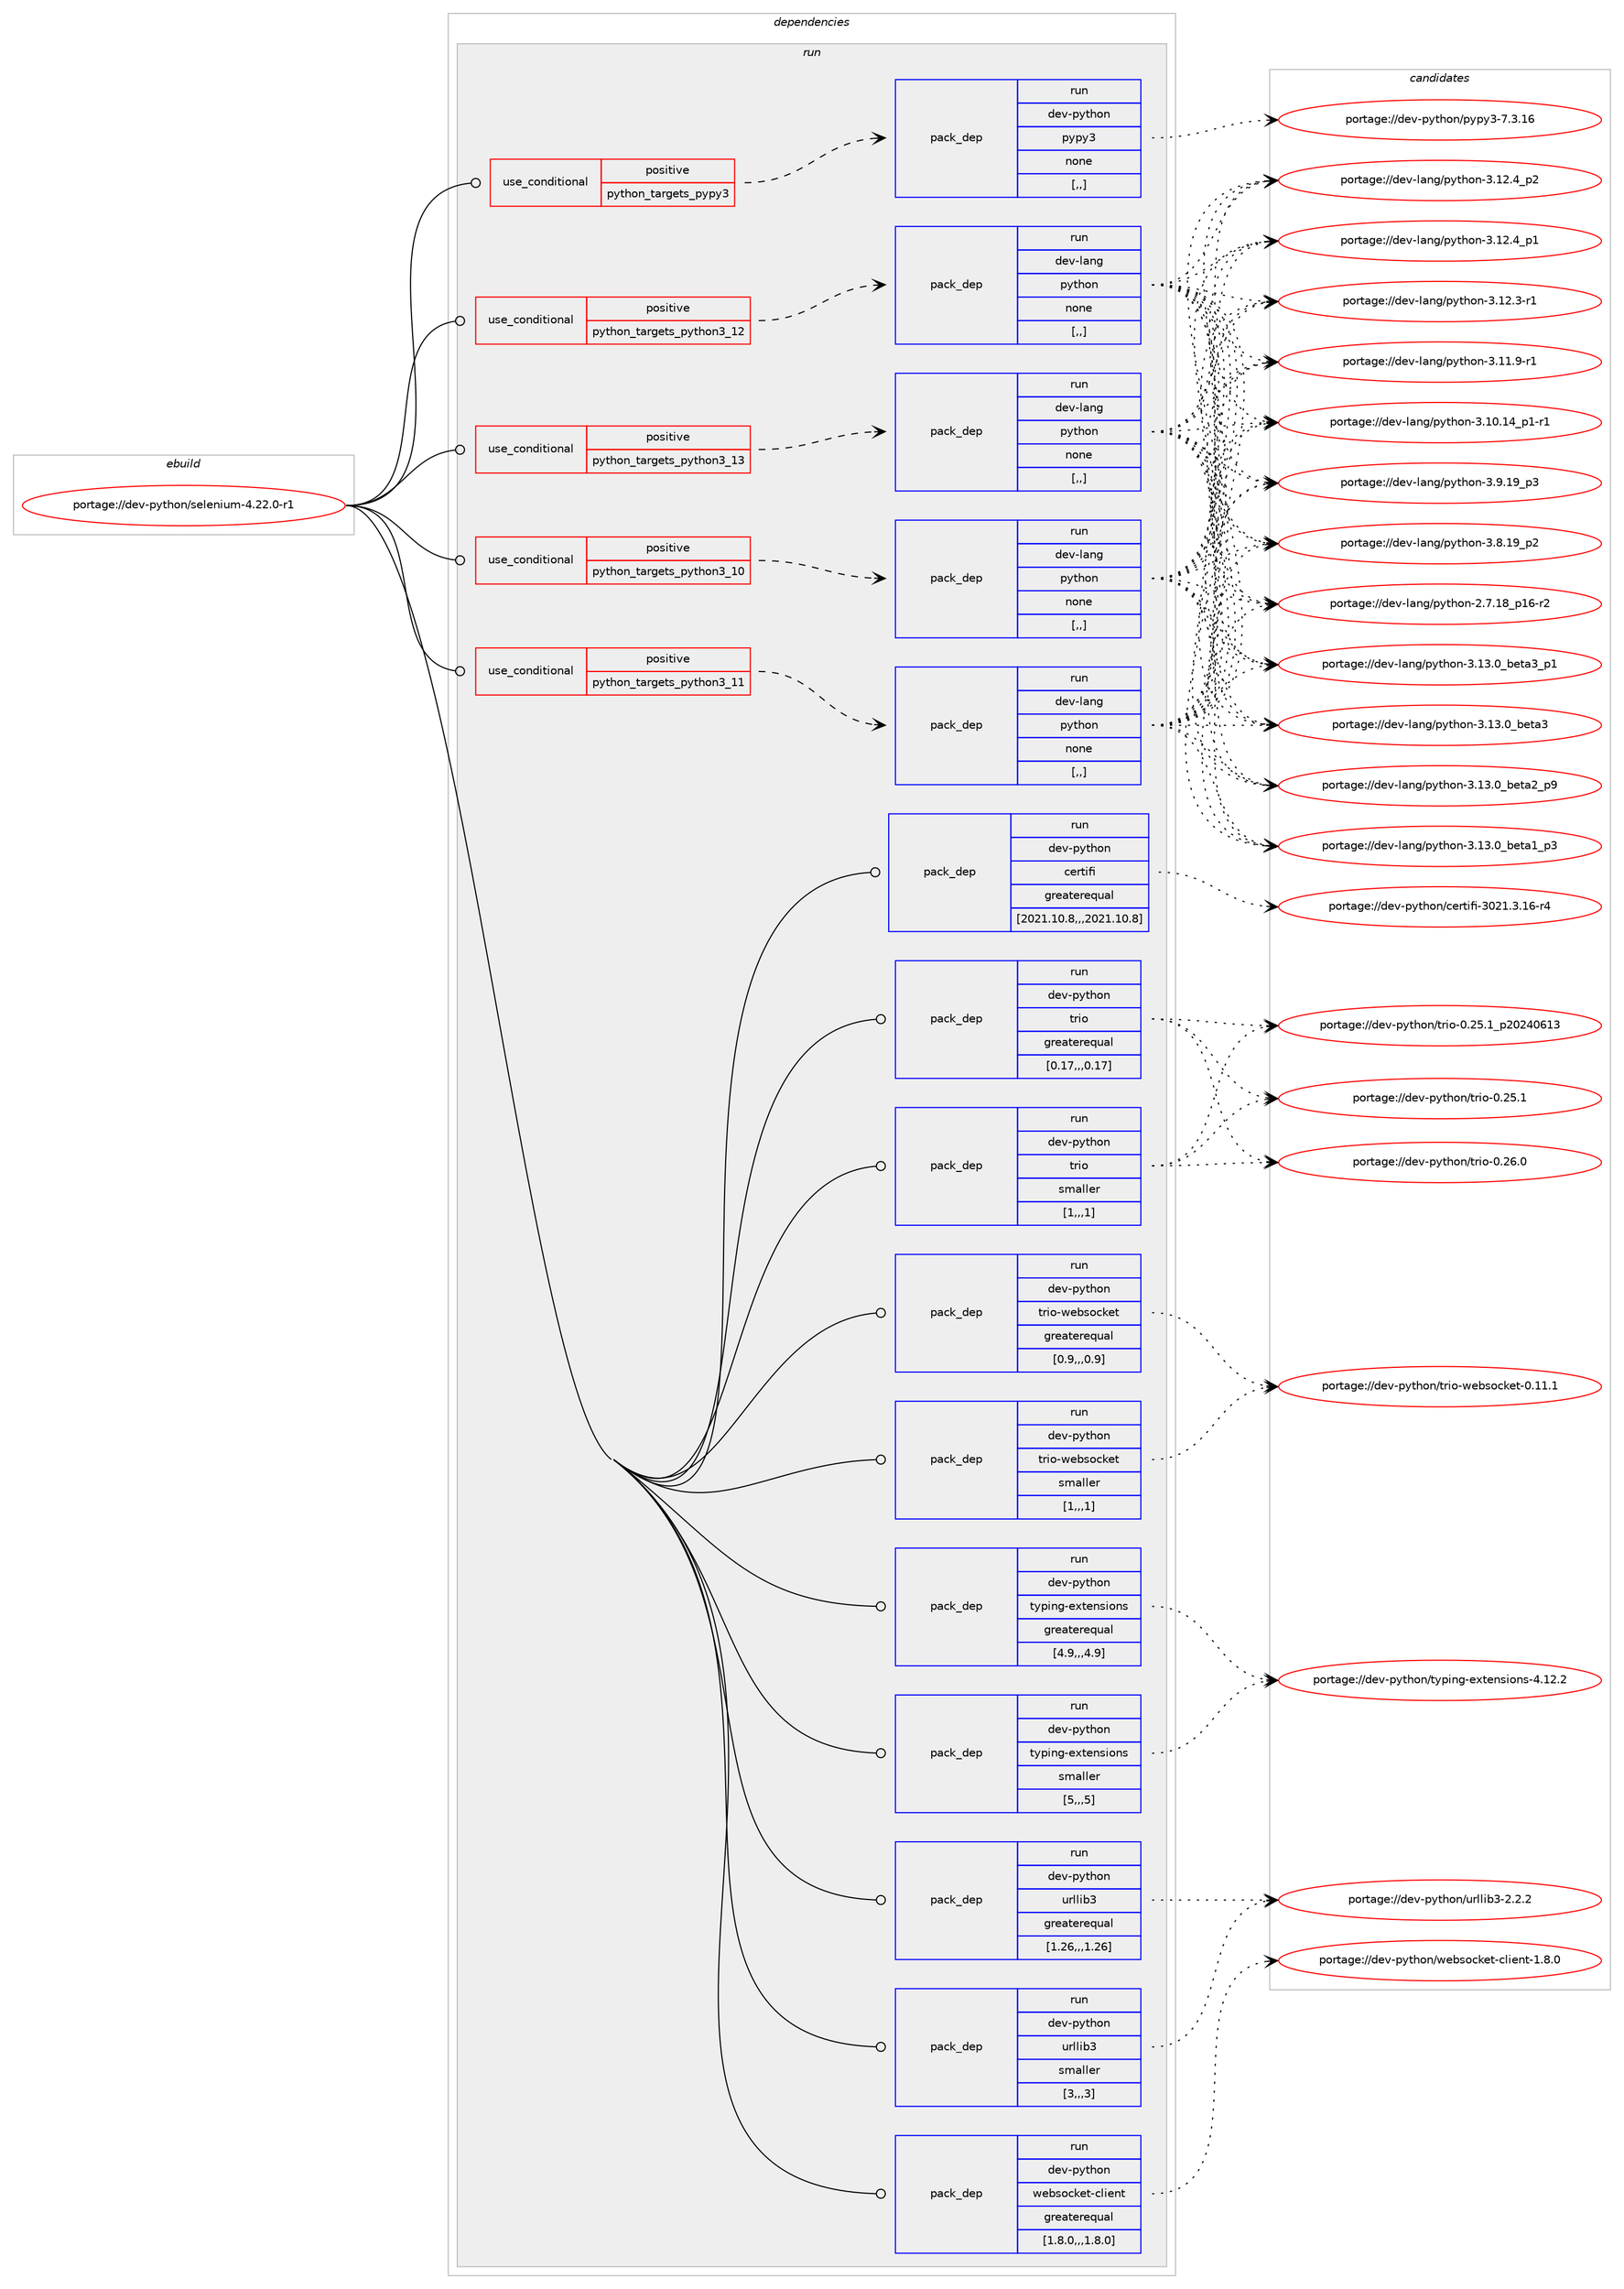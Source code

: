 digraph prolog {

# *************
# Graph options
# *************

newrank=true;
concentrate=true;
compound=true;
graph [rankdir=LR,fontname=Helvetica,fontsize=10,ranksep=1.5];#, ranksep=2.5, nodesep=0.2];
edge  [arrowhead=vee];
node  [fontname=Helvetica,fontsize=10];

# **********
# The ebuild
# **********

subgraph cluster_leftcol {
color=gray;
rank=same;
label=<<i>ebuild</i>>;
id [label="portage://dev-python/selenium-4.22.0-r1", color=red, width=4, href="../dev-python/selenium-4.22.0-r1.svg"];
}

# ****************
# The dependencies
# ****************

subgraph cluster_midcol {
color=gray;
label=<<i>dependencies</i>>;
subgraph cluster_compile {
fillcolor="#eeeeee";
style=filled;
label=<<i>compile</i>>;
}
subgraph cluster_compileandrun {
fillcolor="#eeeeee";
style=filled;
label=<<i>compile and run</i>>;
}
subgraph cluster_run {
fillcolor="#eeeeee";
style=filled;
label=<<i>run</i>>;
subgraph cond38967 {
dependency161653 [label=<<TABLE BORDER="0" CELLBORDER="1" CELLSPACING="0" CELLPADDING="4"><TR><TD ROWSPAN="3" CELLPADDING="10">use_conditional</TD></TR><TR><TD>positive</TD></TR><TR><TD>python_targets_pypy3</TD></TR></TABLE>>, shape=none, color=red];
subgraph pack121426 {
dependency161654 [label=<<TABLE BORDER="0" CELLBORDER="1" CELLSPACING="0" CELLPADDING="4" WIDTH="220"><TR><TD ROWSPAN="6" CELLPADDING="30">pack_dep</TD></TR><TR><TD WIDTH="110">run</TD></TR><TR><TD>dev-python</TD></TR><TR><TD>pypy3</TD></TR><TR><TD>none</TD></TR><TR><TD>[,,]</TD></TR></TABLE>>, shape=none, color=blue];
}
dependency161653:e -> dependency161654:w [weight=20,style="dashed",arrowhead="vee"];
}
id:e -> dependency161653:w [weight=20,style="solid",arrowhead="odot"];
subgraph cond38968 {
dependency161655 [label=<<TABLE BORDER="0" CELLBORDER="1" CELLSPACING="0" CELLPADDING="4"><TR><TD ROWSPAN="3" CELLPADDING="10">use_conditional</TD></TR><TR><TD>positive</TD></TR><TR><TD>python_targets_python3_10</TD></TR></TABLE>>, shape=none, color=red];
subgraph pack121427 {
dependency161656 [label=<<TABLE BORDER="0" CELLBORDER="1" CELLSPACING="0" CELLPADDING="4" WIDTH="220"><TR><TD ROWSPAN="6" CELLPADDING="30">pack_dep</TD></TR><TR><TD WIDTH="110">run</TD></TR><TR><TD>dev-lang</TD></TR><TR><TD>python</TD></TR><TR><TD>none</TD></TR><TR><TD>[,,]</TD></TR></TABLE>>, shape=none, color=blue];
}
dependency161655:e -> dependency161656:w [weight=20,style="dashed",arrowhead="vee"];
}
id:e -> dependency161655:w [weight=20,style="solid",arrowhead="odot"];
subgraph cond38969 {
dependency161657 [label=<<TABLE BORDER="0" CELLBORDER="1" CELLSPACING="0" CELLPADDING="4"><TR><TD ROWSPAN="3" CELLPADDING="10">use_conditional</TD></TR><TR><TD>positive</TD></TR><TR><TD>python_targets_python3_11</TD></TR></TABLE>>, shape=none, color=red];
subgraph pack121428 {
dependency161658 [label=<<TABLE BORDER="0" CELLBORDER="1" CELLSPACING="0" CELLPADDING="4" WIDTH="220"><TR><TD ROWSPAN="6" CELLPADDING="30">pack_dep</TD></TR><TR><TD WIDTH="110">run</TD></TR><TR><TD>dev-lang</TD></TR><TR><TD>python</TD></TR><TR><TD>none</TD></TR><TR><TD>[,,]</TD></TR></TABLE>>, shape=none, color=blue];
}
dependency161657:e -> dependency161658:w [weight=20,style="dashed",arrowhead="vee"];
}
id:e -> dependency161657:w [weight=20,style="solid",arrowhead="odot"];
subgraph cond38970 {
dependency161659 [label=<<TABLE BORDER="0" CELLBORDER="1" CELLSPACING="0" CELLPADDING="4"><TR><TD ROWSPAN="3" CELLPADDING="10">use_conditional</TD></TR><TR><TD>positive</TD></TR><TR><TD>python_targets_python3_12</TD></TR></TABLE>>, shape=none, color=red];
subgraph pack121429 {
dependency161660 [label=<<TABLE BORDER="0" CELLBORDER="1" CELLSPACING="0" CELLPADDING="4" WIDTH="220"><TR><TD ROWSPAN="6" CELLPADDING="30">pack_dep</TD></TR><TR><TD WIDTH="110">run</TD></TR><TR><TD>dev-lang</TD></TR><TR><TD>python</TD></TR><TR><TD>none</TD></TR><TR><TD>[,,]</TD></TR></TABLE>>, shape=none, color=blue];
}
dependency161659:e -> dependency161660:w [weight=20,style="dashed",arrowhead="vee"];
}
id:e -> dependency161659:w [weight=20,style="solid",arrowhead="odot"];
subgraph cond38971 {
dependency161661 [label=<<TABLE BORDER="0" CELLBORDER="1" CELLSPACING="0" CELLPADDING="4"><TR><TD ROWSPAN="3" CELLPADDING="10">use_conditional</TD></TR><TR><TD>positive</TD></TR><TR><TD>python_targets_python3_13</TD></TR></TABLE>>, shape=none, color=red];
subgraph pack121430 {
dependency161662 [label=<<TABLE BORDER="0" CELLBORDER="1" CELLSPACING="0" CELLPADDING="4" WIDTH="220"><TR><TD ROWSPAN="6" CELLPADDING="30">pack_dep</TD></TR><TR><TD WIDTH="110">run</TD></TR><TR><TD>dev-lang</TD></TR><TR><TD>python</TD></TR><TR><TD>none</TD></TR><TR><TD>[,,]</TD></TR></TABLE>>, shape=none, color=blue];
}
dependency161661:e -> dependency161662:w [weight=20,style="dashed",arrowhead="vee"];
}
id:e -> dependency161661:w [weight=20,style="solid",arrowhead="odot"];
subgraph pack121431 {
dependency161663 [label=<<TABLE BORDER="0" CELLBORDER="1" CELLSPACING="0" CELLPADDING="4" WIDTH="220"><TR><TD ROWSPAN="6" CELLPADDING="30">pack_dep</TD></TR><TR><TD WIDTH="110">run</TD></TR><TR><TD>dev-python</TD></TR><TR><TD>certifi</TD></TR><TR><TD>greaterequal</TD></TR><TR><TD>[2021.10.8,,,2021.10.8]</TD></TR></TABLE>>, shape=none, color=blue];
}
id:e -> dependency161663:w [weight=20,style="solid",arrowhead="odot"];
subgraph pack121432 {
dependency161664 [label=<<TABLE BORDER="0" CELLBORDER="1" CELLSPACING="0" CELLPADDING="4" WIDTH="220"><TR><TD ROWSPAN="6" CELLPADDING="30">pack_dep</TD></TR><TR><TD WIDTH="110">run</TD></TR><TR><TD>dev-python</TD></TR><TR><TD>trio</TD></TR><TR><TD>greaterequal</TD></TR><TR><TD>[0.17,,,0.17]</TD></TR></TABLE>>, shape=none, color=blue];
}
id:e -> dependency161664:w [weight=20,style="solid",arrowhead="odot"];
subgraph pack121433 {
dependency161665 [label=<<TABLE BORDER="0" CELLBORDER="1" CELLSPACING="0" CELLPADDING="4" WIDTH="220"><TR><TD ROWSPAN="6" CELLPADDING="30">pack_dep</TD></TR><TR><TD WIDTH="110">run</TD></TR><TR><TD>dev-python</TD></TR><TR><TD>trio</TD></TR><TR><TD>smaller</TD></TR><TR><TD>[1,,,1]</TD></TR></TABLE>>, shape=none, color=blue];
}
id:e -> dependency161665:w [weight=20,style="solid",arrowhead="odot"];
subgraph pack121434 {
dependency161666 [label=<<TABLE BORDER="0" CELLBORDER="1" CELLSPACING="0" CELLPADDING="4" WIDTH="220"><TR><TD ROWSPAN="6" CELLPADDING="30">pack_dep</TD></TR><TR><TD WIDTH="110">run</TD></TR><TR><TD>dev-python</TD></TR><TR><TD>trio-websocket</TD></TR><TR><TD>greaterequal</TD></TR><TR><TD>[0.9,,,0.9]</TD></TR></TABLE>>, shape=none, color=blue];
}
id:e -> dependency161666:w [weight=20,style="solid",arrowhead="odot"];
subgraph pack121435 {
dependency161667 [label=<<TABLE BORDER="0" CELLBORDER="1" CELLSPACING="0" CELLPADDING="4" WIDTH="220"><TR><TD ROWSPAN="6" CELLPADDING="30">pack_dep</TD></TR><TR><TD WIDTH="110">run</TD></TR><TR><TD>dev-python</TD></TR><TR><TD>trio-websocket</TD></TR><TR><TD>smaller</TD></TR><TR><TD>[1,,,1]</TD></TR></TABLE>>, shape=none, color=blue];
}
id:e -> dependency161667:w [weight=20,style="solid",arrowhead="odot"];
subgraph pack121436 {
dependency161668 [label=<<TABLE BORDER="0" CELLBORDER="1" CELLSPACING="0" CELLPADDING="4" WIDTH="220"><TR><TD ROWSPAN="6" CELLPADDING="30">pack_dep</TD></TR><TR><TD WIDTH="110">run</TD></TR><TR><TD>dev-python</TD></TR><TR><TD>typing-extensions</TD></TR><TR><TD>greaterequal</TD></TR><TR><TD>[4.9,,,4.9]</TD></TR></TABLE>>, shape=none, color=blue];
}
id:e -> dependency161668:w [weight=20,style="solid",arrowhead="odot"];
subgraph pack121437 {
dependency161669 [label=<<TABLE BORDER="0" CELLBORDER="1" CELLSPACING="0" CELLPADDING="4" WIDTH="220"><TR><TD ROWSPAN="6" CELLPADDING="30">pack_dep</TD></TR><TR><TD WIDTH="110">run</TD></TR><TR><TD>dev-python</TD></TR><TR><TD>typing-extensions</TD></TR><TR><TD>smaller</TD></TR><TR><TD>[5,,,5]</TD></TR></TABLE>>, shape=none, color=blue];
}
id:e -> dependency161669:w [weight=20,style="solid",arrowhead="odot"];
subgraph pack121438 {
dependency161670 [label=<<TABLE BORDER="0" CELLBORDER="1" CELLSPACING="0" CELLPADDING="4" WIDTH="220"><TR><TD ROWSPAN="6" CELLPADDING="30">pack_dep</TD></TR><TR><TD WIDTH="110">run</TD></TR><TR><TD>dev-python</TD></TR><TR><TD>urllib3</TD></TR><TR><TD>greaterequal</TD></TR><TR><TD>[1.26,,,1.26]</TD></TR></TABLE>>, shape=none, color=blue];
}
id:e -> dependency161670:w [weight=20,style="solid",arrowhead="odot"];
subgraph pack121439 {
dependency161671 [label=<<TABLE BORDER="0" CELLBORDER="1" CELLSPACING="0" CELLPADDING="4" WIDTH="220"><TR><TD ROWSPAN="6" CELLPADDING="30">pack_dep</TD></TR><TR><TD WIDTH="110">run</TD></TR><TR><TD>dev-python</TD></TR><TR><TD>urllib3</TD></TR><TR><TD>smaller</TD></TR><TR><TD>[3,,,3]</TD></TR></TABLE>>, shape=none, color=blue];
}
id:e -> dependency161671:w [weight=20,style="solid",arrowhead="odot"];
subgraph pack121440 {
dependency161672 [label=<<TABLE BORDER="0" CELLBORDER="1" CELLSPACING="0" CELLPADDING="4" WIDTH="220"><TR><TD ROWSPAN="6" CELLPADDING="30">pack_dep</TD></TR><TR><TD WIDTH="110">run</TD></TR><TR><TD>dev-python</TD></TR><TR><TD>websocket-client</TD></TR><TR><TD>greaterequal</TD></TR><TR><TD>[1.8.0,,,1.8.0]</TD></TR></TABLE>>, shape=none, color=blue];
}
id:e -> dependency161672:w [weight=20,style="solid",arrowhead="odot"];
}
}

# **************
# The candidates
# **************

subgraph cluster_choices {
rank=same;
color=gray;
label=<<i>candidates</i>>;

subgraph choice121426 {
color=black;
nodesep=1;
choice10010111845112121116104111110471121211121215145554651464954 [label="portage://dev-python/pypy3-7.3.16", color=red, width=4,href="../dev-python/pypy3-7.3.16.svg"];
dependency161654:e -> choice10010111845112121116104111110471121211121215145554651464954:w [style=dotted,weight="100"];
}
subgraph choice121427 {
color=black;
nodesep=1;
choice10010111845108971101034711212111610411111045514649514648959810111697519511249 [label="portage://dev-lang/python-3.13.0_beta3_p1", color=red, width=4,href="../dev-lang/python-3.13.0_beta3_p1.svg"];
choice1001011184510897110103471121211161041111104551464951464895981011169751 [label="portage://dev-lang/python-3.13.0_beta3", color=red, width=4,href="../dev-lang/python-3.13.0_beta3.svg"];
choice10010111845108971101034711212111610411111045514649514648959810111697509511257 [label="portage://dev-lang/python-3.13.0_beta2_p9", color=red, width=4,href="../dev-lang/python-3.13.0_beta2_p9.svg"];
choice10010111845108971101034711212111610411111045514649514648959810111697499511251 [label="portage://dev-lang/python-3.13.0_beta1_p3", color=red, width=4,href="../dev-lang/python-3.13.0_beta1_p3.svg"];
choice100101118451089711010347112121116104111110455146495046529511250 [label="portage://dev-lang/python-3.12.4_p2", color=red, width=4,href="../dev-lang/python-3.12.4_p2.svg"];
choice100101118451089711010347112121116104111110455146495046529511249 [label="portage://dev-lang/python-3.12.4_p1", color=red, width=4,href="../dev-lang/python-3.12.4_p1.svg"];
choice100101118451089711010347112121116104111110455146495046514511449 [label="portage://dev-lang/python-3.12.3-r1", color=red, width=4,href="../dev-lang/python-3.12.3-r1.svg"];
choice100101118451089711010347112121116104111110455146494946574511449 [label="portage://dev-lang/python-3.11.9-r1", color=red, width=4,href="../dev-lang/python-3.11.9-r1.svg"];
choice100101118451089711010347112121116104111110455146494846495295112494511449 [label="portage://dev-lang/python-3.10.14_p1-r1", color=red, width=4,href="../dev-lang/python-3.10.14_p1-r1.svg"];
choice100101118451089711010347112121116104111110455146574649579511251 [label="portage://dev-lang/python-3.9.19_p3", color=red, width=4,href="../dev-lang/python-3.9.19_p3.svg"];
choice100101118451089711010347112121116104111110455146564649579511250 [label="portage://dev-lang/python-3.8.19_p2", color=red, width=4,href="../dev-lang/python-3.8.19_p2.svg"];
choice100101118451089711010347112121116104111110455046554649569511249544511450 [label="portage://dev-lang/python-2.7.18_p16-r2", color=red, width=4,href="../dev-lang/python-2.7.18_p16-r2.svg"];
dependency161656:e -> choice10010111845108971101034711212111610411111045514649514648959810111697519511249:w [style=dotted,weight="100"];
dependency161656:e -> choice1001011184510897110103471121211161041111104551464951464895981011169751:w [style=dotted,weight="100"];
dependency161656:e -> choice10010111845108971101034711212111610411111045514649514648959810111697509511257:w [style=dotted,weight="100"];
dependency161656:e -> choice10010111845108971101034711212111610411111045514649514648959810111697499511251:w [style=dotted,weight="100"];
dependency161656:e -> choice100101118451089711010347112121116104111110455146495046529511250:w [style=dotted,weight="100"];
dependency161656:e -> choice100101118451089711010347112121116104111110455146495046529511249:w [style=dotted,weight="100"];
dependency161656:e -> choice100101118451089711010347112121116104111110455146495046514511449:w [style=dotted,weight="100"];
dependency161656:e -> choice100101118451089711010347112121116104111110455146494946574511449:w [style=dotted,weight="100"];
dependency161656:e -> choice100101118451089711010347112121116104111110455146494846495295112494511449:w [style=dotted,weight="100"];
dependency161656:e -> choice100101118451089711010347112121116104111110455146574649579511251:w [style=dotted,weight="100"];
dependency161656:e -> choice100101118451089711010347112121116104111110455146564649579511250:w [style=dotted,weight="100"];
dependency161656:e -> choice100101118451089711010347112121116104111110455046554649569511249544511450:w [style=dotted,weight="100"];
}
subgraph choice121428 {
color=black;
nodesep=1;
choice10010111845108971101034711212111610411111045514649514648959810111697519511249 [label="portage://dev-lang/python-3.13.0_beta3_p1", color=red, width=4,href="../dev-lang/python-3.13.0_beta3_p1.svg"];
choice1001011184510897110103471121211161041111104551464951464895981011169751 [label="portage://dev-lang/python-3.13.0_beta3", color=red, width=4,href="../dev-lang/python-3.13.0_beta3.svg"];
choice10010111845108971101034711212111610411111045514649514648959810111697509511257 [label="portage://dev-lang/python-3.13.0_beta2_p9", color=red, width=4,href="../dev-lang/python-3.13.0_beta2_p9.svg"];
choice10010111845108971101034711212111610411111045514649514648959810111697499511251 [label="portage://dev-lang/python-3.13.0_beta1_p3", color=red, width=4,href="../dev-lang/python-3.13.0_beta1_p3.svg"];
choice100101118451089711010347112121116104111110455146495046529511250 [label="portage://dev-lang/python-3.12.4_p2", color=red, width=4,href="../dev-lang/python-3.12.4_p2.svg"];
choice100101118451089711010347112121116104111110455146495046529511249 [label="portage://dev-lang/python-3.12.4_p1", color=red, width=4,href="../dev-lang/python-3.12.4_p1.svg"];
choice100101118451089711010347112121116104111110455146495046514511449 [label="portage://dev-lang/python-3.12.3-r1", color=red, width=4,href="../dev-lang/python-3.12.3-r1.svg"];
choice100101118451089711010347112121116104111110455146494946574511449 [label="portage://dev-lang/python-3.11.9-r1", color=red, width=4,href="../dev-lang/python-3.11.9-r1.svg"];
choice100101118451089711010347112121116104111110455146494846495295112494511449 [label="portage://dev-lang/python-3.10.14_p1-r1", color=red, width=4,href="../dev-lang/python-3.10.14_p1-r1.svg"];
choice100101118451089711010347112121116104111110455146574649579511251 [label="portage://dev-lang/python-3.9.19_p3", color=red, width=4,href="../dev-lang/python-3.9.19_p3.svg"];
choice100101118451089711010347112121116104111110455146564649579511250 [label="portage://dev-lang/python-3.8.19_p2", color=red, width=4,href="../dev-lang/python-3.8.19_p2.svg"];
choice100101118451089711010347112121116104111110455046554649569511249544511450 [label="portage://dev-lang/python-2.7.18_p16-r2", color=red, width=4,href="../dev-lang/python-2.7.18_p16-r2.svg"];
dependency161658:e -> choice10010111845108971101034711212111610411111045514649514648959810111697519511249:w [style=dotted,weight="100"];
dependency161658:e -> choice1001011184510897110103471121211161041111104551464951464895981011169751:w [style=dotted,weight="100"];
dependency161658:e -> choice10010111845108971101034711212111610411111045514649514648959810111697509511257:w [style=dotted,weight="100"];
dependency161658:e -> choice10010111845108971101034711212111610411111045514649514648959810111697499511251:w [style=dotted,weight="100"];
dependency161658:e -> choice100101118451089711010347112121116104111110455146495046529511250:w [style=dotted,weight="100"];
dependency161658:e -> choice100101118451089711010347112121116104111110455146495046529511249:w [style=dotted,weight="100"];
dependency161658:e -> choice100101118451089711010347112121116104111110455146495046514511449:w [style=dotted,weight="100"];
dependency161658:e -> choice100101118451089711010347112121116104111110455146494946574511449:w [style=dotted,weight="100"];
dependency161658:e -> choice100101118451089711010347112121116104111110455146494846495295112494511449:w [style=dotted,weight="100"];
dependency161658:e -> choice100101118451089711010347112121116104111110455146574649579511251:w [style=dotted,weight="100"];
dependency161658:e -> choice100101118451089711010347112121116104111110455146564649579511250:w [style=dotted,weight="100"];
dependency161658:e -> choice100101118451089711010347112121116104111110455046554649569511249544511450:w [style=dotted,weight="100"];
}
subgraph choice121429 {
color=black;
nodesep=1;
choice10010111845108971101034711212111610411111045514649514648959810111697519511249 [label="portage://dev-lang/python-3.13.0_beta3_p1", color=red, width=4,href="../dev-lang/python-3.13.0_beta3_p1.svg"];
choice1001011184510897110103471121211161041111104551464951464895981011169751 [label="portage://dev-lang/python-3.13.0_beta3", color=red, width=4,href="../dev-lang/python-3.13.0_beta3.svg"];
choice10010111845108971101034711212111610411111045514649514648959810111697509511257 [label="portage://dev-lang/python-3.13.0_beta2_p9", color=red, width=4,href="../dev-lang/python-3.13.0_beta2_p9.svg"];
choice10010111845108971101034711212111610411111045514649514648959810111697499511251 [label="portage://dev-lang/python-3.13.0_beta1_p3", color=red, width=4,href="../dev-lang/python-3.13.0_beta1_p3.svg"];
choice100101118451089711010347112121116104111110455146495046529511250 [label="portage://dev-lang/python-3.12.4_p2", color=red, width=4,href="../dev-lang/python-3.12.4_p2.svg"];
choice100101118451089711010347112121116104111110455146495046529511249 [label="portage://dev-lang/python-3.12.4_p1", color=red, width=4,href="../dev-lang/python-3.12.4_p1.svg"];
choice100101118451089711010347112121116104111110455146495046514511449 [label="portage://dev-lang/python-3.12.3-r1", color=red, width=4,href="../dev-lang/python-3.12.3-r1.svg"];
choice100101118451089711010347112121116104111110455146494946574511449 [label="portage://dev-lang/python-3.11.9-r1", color=red, width=4,href="../dev-lang/python-3.11.9-r1.svg"];
choice100101118451089711010347112121116104111110455146494846495295112494511449 [label="portage://dev-lang/python-3.10.14_p1-r1", color=red, width=4,href="../dev-lang/python-3.10.14_p1-r1.svg"];
choice100101118451089711010347112121116104111110455146574649579511251 [label="portage://dev-lang/python-3.9.19_p3", color=red, width=4,href="../dev-lang/python-3.9.19_p3.svg"];
choice100101118451089711010347112121116104111110455146564649579511250 [label="portage://dev-lang/python-3.8.19_p2", color=red, width=4,href="../dev-lang/python-3.8.19_p2.svg"];
choice100101118451089711010347112121116104111110455046554649569511249544511450 [label="portage://dev-lang/python-2.7.18_p16-r2", color=red, width=4,href="../dev-lang/python-2.7.18_p16-r2.svg"];
dependency161660:e -> choice10010111845108971101034711212111610411111045514649514648959810111697519511249:w [style=dotted,weight="100"];
dependency161660:e -> choice1001011184510897110103471121211161041111104551464951464895981011169751:w [style=dotted,weight="100"];
dependency161660:e -> choice10010111845108971101034711212111610411111045514649514648959810111697509511257:w [style=dotted,weight="100"];
dependency161660:e -> choice10010111845108971101034711212111610411111045514649514648959810111697499511251:w [style=dotted,weight="100"];
dependency161660:e -> choice100101118451089711010347112121116104111110455146495046529511250:w [style=dotted,weight="100"];
dependency161660:e -> choice100101118451089711010347112121116104111110455146495046529511249:w [style=dotted,weight="100"];
dependency161660:e -> choice100101118451089711010347112121116104111110455146495046514511449:w [style=dotted,weight="100"];
dependency161660:e -> choice100101118451089711010347112121116104111110455146494946574511449:w [style=dotted,weight="100"];
dependency161660:e -> choice100101118451089711010347112121116104111110455146494846495295112494511449:w [style=dotted,weight="100"];
dependency161660:e -> choice100101118451089711010347112121116104111110455146574649579511251:w [style=dotted,weight="100"];
dependency161660:e -> choice100101118451089711010347112121116104111110455146564649579511250:w [style=dotted,weight="100"];
dependency161660:e -> choice100101118451089711010347112121116104111110455046554649569511249544511450:w [style=dotted,weight="100"];
}
subgraph choice121430 {
color=black;
nodesep=1;
choice10010111845108971101034711212111610411111045514649514648959810111697519511249 [label="portage://dev-lang/python-3.13.0_beta3_p1", color=red, width=4,href="../dev-lang/python-3.13.0_beta3_p1.svg"];
choice1001011184510897110103471121211161041111104551464951464895981011169751 [label="portage://dev-lang/python-3.13.0_beta3", color=red, width=4,href="../dev-lang/python-3.13.0_beta3.svg"];
choice10010111845108971101034711212111610411111045514649514648959810111697509511257 [label="portage://dev-lang/python-3.13.0_beta2_p9", color=red, width=4,href="../dev-lang/python-3.13.0_beta2_p9.svg"];
choice10010111845108971101034711212111610411111045514649514648959810111697499511251 [label="portage://dev-lang/python-3.13.0_beta1_p3", color=red, width=4,href="../dev-lang/python-3.13.0_beta1_p3.svg"];
choice100101118451089711010347112121116104111110455146495046529511250 [label="portage://dev-lang/python-3.12.4_p2", color=red, width=4,href="../dev-lang/python-3.12.4_p2.svg"];
choice100101118451089711010347112121116104111110455146495046529511249 [label="portage://dev-lang/python-3.12.4_p1", color=red, width=4,href="../dev-lang/python-3.12.4_p1.svg"];
choice100101118451089711010347112121116104111110455146495046514511449 [label="portage://dev-lang/python-3.12.3-r1", color=red, width=4,href="../dev-lang/python-3.12.3-r1.svg"];
choice100101118451089711010347112121116104111110455146494946574511449 [label="portage://dev-lang/python-3.11.9-r1", color=red, width=4,href="../dev-lang/python-3.11.9-r1.svg"];
choice100101118451089711010347112121116104111110455146494846495295112494511449 [label="portage://dev-lang/python-3.10.14_p1-r1", color=red, width=4,href="../dev-lang/python-3.10.14_p1-r1.svg"];
choice100101118451089711010347112121116104111110455146574649579511251 [label="portage://dev-lang/python-3.9.19_p3", color=red, width=4,href="../dev-lang/python-3.9.19_p3.svg"];
choice100101118451089711010347112121116104111110455146564649579511250 [label="portage://dev-lang/python-3.8.19_p2", color=red, width=4,href="../dev-lang/python-3.8.19_p2.svg"];
choice100101118451089711010347112121116104111110455046554649569511249544511450 [label="portage://dev-lang/python-2.7.18_p16-r2", color=red, width=4,href="../dev-lang/python-2.7.18_p16-r2.svg"];
dependency161662:e -> choice10010111845108971101034711212111610411111045514649514648959810111697519511249:w [style=dotted,weight="100"];
dependency161662:e -> choice1001011184510897110103471121211161041111104551464951464895981011169751:w [style=dotted,weight="100"];
dependency161662:e -> choice10010111845108971101034711212111610411111045514649514648959810111697509511257:w [style=dotted,weight="100"];
dependency161662:e -> choice10010111845108971101034711212111610411111045514649514648959810111697499511251:w [style=dotted,weight="100"];
dependency161662:e -> choice100101118451089711010347112121116104111110455146495046529511250:w [style=dotted,weight="100"];
dependency161662:e -> choice100101118451089711010347112121116104111110455146495046529511249:w [style=dotted,weight="100"];
dependency161662:e -> choice100101118451089711010347112121116104111110455146495046514511449:w [style=dotted,weight="100"];
dependency161662:e -> choice100101118451089711010347112121116104111110455146494946574511449:w [style=dotted,weight="100"];
dependency161662:e -> choice100101118451089711010347112121116104111110455146494846495295112494511449:w [style=dotted,weight="100"];
dependency161662:e -> choice100101118451089711010347112121116104111110455146574649579511251:w [style=dotted,weight="100"];
dependency161662:e -> choice100101118451089711010347112121116104111110455146564649579511250:w [style=dotted,weight="100"];
dependency161662:e -> choice100101118451089711010347112121116104111110455046554649569511249544511450:w [style=dotted,weight="100"];
}
subgraph choice121431 {
color=black;
nodesep=1;
choice100101118451121211161041111104799101114116105102105455148504946514649544511452 [label="portage://dev-python/certifi-3021.3.16-r4", color=red, width=4,href="../dev-python/certifi-3021.3.16-r4.svg"];
dependency161663:e -> choice100101118451121211161041111104799101114116105102105455148504946514649544511452:w [style=dotted,weight="100"];
}
subgraph choice121432 {
color=black;
nodesep=1;
choice100101118451121211161041111104711611410511145484650544648 [label="portage://dev-python/trio-0.26.0", color=red, width=4,href="../dev-python/trio-0.26.0.svg"];
choice100101118451121211161041111104711611410511145484650534649951125048505248544951 [label="portage://dev-python/trio-0.25.1_p20240613", color=red, width=4,href="../dev-python/trio-0.25.1_p20240613.svg"];
choice100101118451121211161041111104711611410511145484650534649 [label="portage://dev-python/trio-0.25.1", color=red, width=4,href="../dev-python/trio-0.25.1.svg"];
dependency161664:e -> choice100101118451121211161041111104711611410511145484650544648:w [style=dotted,weight="100"];
dependency161664:e -> choice100101118451121211161041111104711611410511145484650534649951125048505248544951:w [style=dotted,weight="100"];
dependency161664:e -> choice100101118451121211161041111104711611410511145484650534649:w [style=dotted,weight="100"];
}
subgraph choice121433 {
color=black;
nodesep=1;
choice100101118451121211161041111104711611410511145484650544648 [label="portage://dev-python/trio-0.26.0", color=red, width=4,href="../dev-python/trio-0.26.0.svg"];
choice100101118451121211161041111104711611410511145484650534649951125048505248544951 [label="portage://dev-python/trio-0.25.1_p20240613", color=red, width=4,href="../dev-python/trio-0.25.1_p20240613.svg"];
choice100101118451121211161041111104711611410511145484650534649 [label="portage://dev-python/trio-0.25.1", color=red, width=4,href="../dev-python/trio-0.25.1.svg"];
dependency161665:e -> choice100101118451121211161041111104711611410511145484650544648:w [style=dotted,weight="100"];
dependency161665:e -> choice100101118451121211161041111104711611410511145484650534649951125048505248544951:w [style=dotted,weight="100"];
dependency161665:e -> choice100101118451121211161041111104711611410511145484650534649:w [style=dotted,weight="100"];
}
subgraph choice121434 {
color=black;
nodesep=1;
choice100101118451121211161041111104711611410511145119101981151119910710111645484649494649 [label="portage://dev-python/trio-websocket-0.11.1", color=red, width=4,href="../dev-python/trio-websocket-0.11.1.svg"];
dependency161666:e -> choice100101118451121211161041111104711611410511145119101981151119910710111645484649494649:w [style=dotted,weight="100"];
}
subgraph choice121435 {
color=black;
nodesep=1;
choice100101118451121211161041111104711611410511145119101981151119910710111645484649494649 [label="portage://dev-python/trio-websocket-0.11.1", color=red, width=4,href="../dev-python/trio-websocket-0.11.1.svg"];
dependency161667:e -> choice100101118451121211161041111104711611410511145119101981151119910710111645484649494649:w [style=dotted,weight="100"];
}
subgraph choice121436 {
color=black;
nodesep=1;
choice10010111845112121116104111110471161211121051101034510112011610111011510511111011545524649504650 [label="portage://dev-python/typing-extensions-4.12.2", color=red, width=4,href="../dev-python/typing-extensions-4.12.2.svg"];
dependency161668:e -> choice10010111845112121116104111110471161211121051101034510112011610111011510511111011545524649504650:w [style=dotted,weight="100"];
}
subgraph choice121437 {
color=black;
nodesep=1;
choice10010111845112121116104111110471161211121051101034510112011610111011510511111011545524649504650 [label="portage://dev-python/typing-extensions-4.12.2", color=red, width=4,href="../dev-python/typing-extensions-4.12.2.svg"];
dependency161669:e -> choice10010111845112121116104111110471161211121051101034510112011610111011510511111011545524649504650:w [style=dotted,weight="100"];
}
subgraph choice121438 {
color=black;
nodesep=1;
choice10010111845112121116104111110471171141081081059851455046504650 [label="portage://dev-python/urllib3-2.2.2", color=red, width=4,href="../dev-python/urllib3-2.2.2.svg"];
dependency161670:e -> choice10010111845112121116104111110471171141081081059851455046504650:w [style=dotted,weight="100"];
}
subgraph choice121439 {
color=black;
nodesep=1;
choice10010111845112121116104111110471171141081081059851455046504650 [label="portage://dev-python/urllib3-2.2.2", color=red, width=4,href="../dev-python/urllib3-2.2.2.svg"];
dependency161671:e -> choice10010111845112121116104111110471171141081081059851455046504650:w [style=dotted,weight="100"];
}
subgraph choice121440 {
color=black;
nodesep=1;
choice100101118451121211161041111104711910198115111991071011164599108105101110116454946564648 [label="portage://dev-python/websocket-client-1.8.0", color=red, width=4,href="../dev-python/websocket-client-1.8.0.svg"];
dependency161672:e -> choice100101118451121211161041111104711910198115111991071011164599108105101110116454946564648:w [style=dotted,weight="100"];
}
}

}
